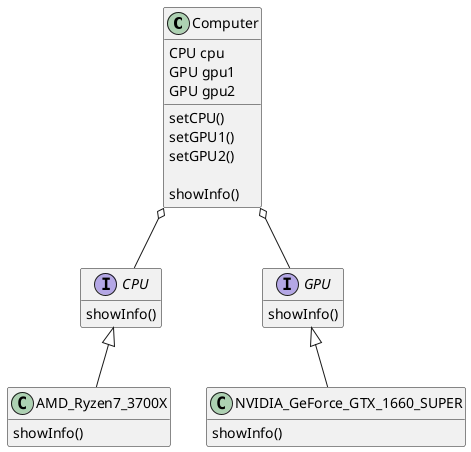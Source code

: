 @startuml example
hide empty members

Class Computer{
    CPU cpu
    GPU gpu1
    GPU gpu2

    setCPU()
    setGPU1()
    setGPU2()

    showInfo()
}

interface CPU{
    showInfo()
}

interface GPU{
    showInfo()
}

class AMD_Ryzen7_3700X{
    showInfo()
}

class NVIDIA_GeForce_GTX_1660_SUPER{
    showInfo()
}

Computer o-- CPU
Computer o-- GPU

CPU <|-- AMD_Ryzen7_3700X
GPU <|-- NVIDIA_GeForce_GTX_1660_SUPER

@enduml